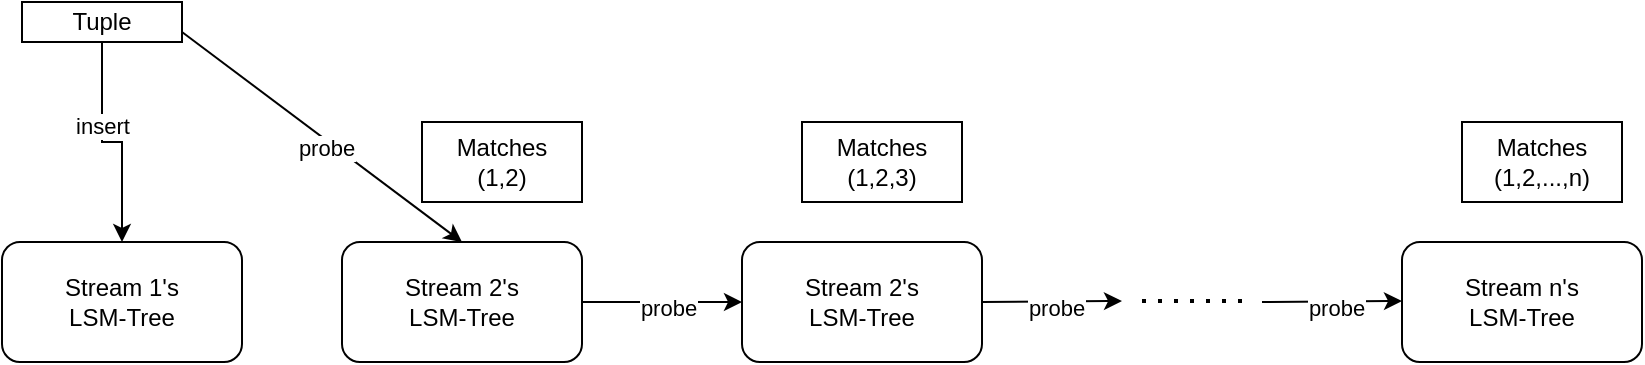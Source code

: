 <mxfile version="22.0.4" type="github">
  <diagram name="第 1 页" id="E1xqAoynhQZB6YTEvSdn">
    <mxGraphModel dx="1026" dy="661" grid="1" gridSize="10" guides="1" tooltips="1" connect="1" arrows="1" fold="1" page="1" pageScale="1" pageWidth="827" pageHeight="1169" math="0" shadow="0">
      <root>
        <mxCell id="0" />
        <mxCell id="1" parent="0" />
        <mxCell id="flCKQIhOCsDCRdV_kYDA-1" value="Stream 1&#39;s&lt;br&gt;LSM-Tree" style="rounded=1;whiteSpace=wrap;html=1;" vertex="1" parent="1">
          <mxGeometry x="60" y="230" width="120" height="60" as="geometry" />
        </mxCell>
        <mxCell id="flCKQIhOCsDCRdV_kYDA-2" value="Stream 2&#39;s&lt;br&gt;LSM-Tree" style="rounded=1;whiteSpace=wrap;html=1;" vertex="1" parent="1">
          <mxGeometry x="230" y="230" width="120" height="60" as="geometry" />
        </mxCell>
        <mxCell id="flCKQIhOCsDCRdV_kYDA-3" value="Stream 2&#39;s&lt;br&gt;LSM-Tree" style="rounded=1;whiteSpace=wrap;html=1;" vertex="1" parent="1">
          <mxGeometry x="430" y="230" width="120" height="60" as="geometry" />
        </mxCell>
        <mxCell id="flCKQIhOCsDCRdV_kYDA-4" value="Stream n&#39;s&lt;br&gt;LSM-Tree" style="rounded=1;whiteSpace=wrap;html=1;" vertex="1" parent="1">
          <mxGeometry x="760" y="230" width="120" height="60" as="geometry" />
        </mxCell>
        <mxCell id="flCKQIhOCsDCRdV_kYDA-7" style="edgeStyle=orthogonalEdgeStyle;rounded=0;orthogonalLoop=1;jettySize=auto;html=1;exitX=0.5;exitY=1;exitDx=0;exitDy=0;entryX=0.5;entryY=0;entryDx=0;entryDy=0;" edge="1" parent="1" source="flCKQIhOCsDCRdV_kYDA-5" target="flCKQIhOCsDCRdV_kYDA-1">
          <mxGeometry relative="1" as="geometry" />
        </mxCell>
        <mxCell id="flCKQIhOCsDCRdV_kYDA-11" value="insert" style="edgeLabel;html=1;align=center;verticalAlign=middle;resizable=0;points=[];" vertex="1" connectable="0" parent="flCKQIhOCsDCRdV_kYDA-7">
          <mxGeometry x="-0.6" relative="1" as="geometry">
            <mxPoint y="20" as="offset" />
          </mxGeometry>
        </mxCell>
        <mxCell id="flCKQIhOCsDCRdV_kYDA-5" value="Tuple" style="rounded=0;whiteSpace=wrap;html=1;" vertex="1" parent="1">
          <mxGeometry x="70" y="110" width="80" height="20" as="geometry" />
        </mxCell>
        <mxCell id="flCKQIhOCsDCRdV_kYDA-9" value="" style="endArrow=classic;html=1;rounded=0;exitX=1;exitY=0.75;exitDx=0;exitDy=0;entryX=0.5;entryY=0;entryDx=0;entryDy=0;" edge="1" parent="1" source="flCKQIhOCsDCRdV_kYDA-5" target="flCKQIhOCsDCRdV_kYDA-2">
          <mxGeometry width="50" height="50" relative="1" as="geometry">
            <mxPoint x="390" y="370" as="sourcePoint" />
            <mxPoint x="150" y="140" as="targetPoint" />
          </mxGeometry>
        </mxCell>
        <mxCell id="flCKQIhOCsDCRdV_kYDA-12" value="probe" style="edgeLabel;html=1;align=center;verticalAlign=middle;resizable=0;points=[];" vertex="1" connectable="0" parent="flCKQIhOCsDCRdV_kYDA-9">
          <mxGeometry x="0.06" y="-4" relative="1" as="geometry">
            <mxPoint y="-1" as="offset" />
          </mxGeometry>
        </mxCell>
        <mxCell id="flCKQIhOCsDCRdV_kYDA-14" value="" style="endArrow=classic;html=1;rounded=0;exitX=1;exitY=0.5;exitDx=0;exitDy=0;entryX=0;entryY=0.5;entryDx=0;entryDy=0;" edge="1" parent="1" source="flCKQIhOCsDCRdV_kYDA-2" target="flCKQIhOCsDCRdV_kYDA-3">
          <mxGeometry width="50" height="50" relative="1" as="geometry">
            <mxPoint x="160" y="165" as="sourcePoint" />
            <mxPoint x="300" y="240" as="targetPoint" />
          </mxGeometry>
        </mxCell>
        <mxCell id="flCKQIhOCsDCRdV_kYDA-15" value="probe" style="edgeLabel;html=1;align=center;verticalAlign=middle;resizable=0;points=[];" vertex="1" connectable="0" parent="flCKQIhOCsDCRdV_kYDA-14">
          <mxGeometry x="0.06" y="-4" relative="1" as="geometry">
            <mxPoint y="-1" as="offset" />
          </mxGeometry>
        </mxCell>
        <mxCell id="flCKQIhOCsDCRdV_kYDA-18" value="Matches&lt;br&gt;(1,2)" style="whiteSpace=wrap;html=1;" vertex="1" parent="1">
          <mxGeometry x="270" y="170" width="80" height="40" as="geometry" />
        </mxCell>
        <mxCell id="flCKQIhOCsDCRdV_kYDA-19" value="Matches&lt;br&gt;(1,2,3)" style="whiteSpace=wrap;html=1;" vertex="1" parent="1">
          <mxGeometry x="460" y="170" width="80" height="40" as="geometry" />
        </mxCell>
        <mxCell id="flCKQIhOCsDCRdV_kYDA-20" value="" style="endArrow=classic;html=1;rounded=0;entryX=0;entryY=0.5;entryDx=0;entryDy=0;" edge="1" parent="1">
          <mxGeometry width="50" height="50" relative="1" as="geometry">
            <mxPoint x="550" y="260" as="sourcePoint" />
            <mxPoint x="620" y="259.5" as="targetPoint" />
          </mxGeometry>
        </mxCell>
        <mxCell id="flCKQIhOCsDCRdV_kYDA-21" value="probe" style="edgeLabel;html=1;align=center;verticalAlign=middle;resizable=0;points=[];" vertex="1" connectable="0" parent="flCKQIhOCsDCRdV_kYDA-20">
          <mxGeometry x="0.06" y="-4" relative="1" as="geometry">
            <mxPoint y="-1" as="offset" />
          </mxGeometry>
        </mxCell>
        <mxCell id="flCKQIhOCsDCRdV_kYDA-23" value="" style="endArrow=none;dashed=1;html=1;dashPattern=1 3;strokeWidth=2;rounded=0;" edge="1" parent="1">
          <mxGeometry width="50" height="50" relative="1" as="geometry">
            <mxPoint x="630" y="259.5" as="sourcePoint" />
            <mxPoint x="680" y="259.5" as="targetPoint" />
          </mxGeometry>
        </mxCell>
        <mxCell id="flCKQIhOCsDCRdV_kYDA-24" value="" style="endArrow=classic;html=1;rounded=0;entryX=0;entryY=0.5;entryDx=0;entryDy=0;" edge="1" parent="1">
          <mxGeometry width="50" height="50" relative="1" as="geometry">
            <mxPoint x="690" y="260" as="sourcePoint" />
            <mxPoint x="760" y="259.5" as="targetPoint" />
          </mxGeometry>
        </mxCell>
        <mxCell id="flCKQIhOCsDCRdV_kYDA-25" value="probe" style="edgeLabel;html=1;align=center;verticalAlign=middle;resizable=0;points=[];" vertex="1" connectable="0" parent="flCKQIhOCsDCRdV_kYDA-24">
          <mxGeometry x="0.06" y="-4" relative="1" as="geometry">
            <mxPoint y="-1" as="offset" />
          </mxGeometry>
        </mxCell>
        <mxCell id="flCKQIhOCsDCRdV_kYDA-26" value="Matches&lt;br&gt;(1,2,...,n)" style="whiteSpace=wrap;html=1;" vertex="1" parent="1">
          <mxGeometry x="790" y="170" width="80" height="40" as="geometry" />
        </mxCell>
      </root>
    </mxGraphModel>
  </diagram>
</mxfile>
